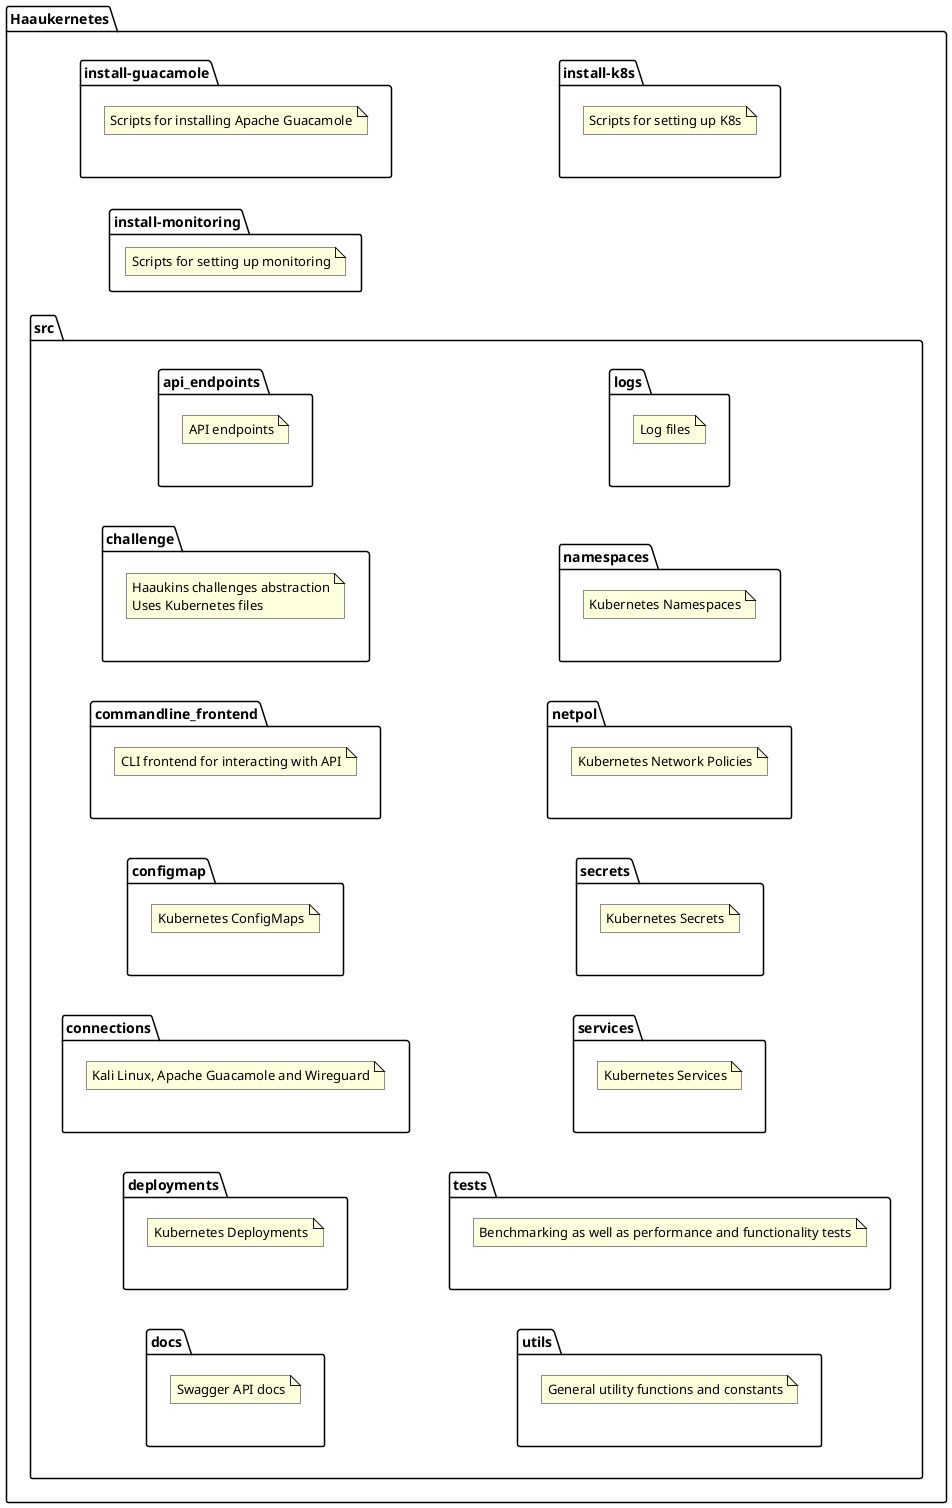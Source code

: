 @startuml Package

left to right direction

'how to text in package?
'https://stackoverflow.com/questions/64036144/how-can-i-add-description-to-plantuml-object-that-contains-another-object
'how to flere kolonner?
'løst med usynlige pile

package Haaukernetes {
    package "install-guacamole" as guac {
        note "Scripts for installing Apache Guacamole" as guacnote
    }
    package "install-k8s" as k8spackage{
        note "Scripts for setting up K8s" as k8snote
    }
    package "install-monitoring"{
        note "Scripts for setting up monitoring" as moninote

    }
    package src {
        package "api_endpoints" as api {
            note "API endpoints" as apinote
        }
        package "challenge" as challenge {
            note "Haaukins challenges abstraction\nUses Kubernetes files" as chalnote
        }
        package "commandline_frontend" as cli {
            note "CLI frontend for interacting with API" as clinote
        }
        package "configmap" as config {
            note "Kubernetes ConfigMaps" as confignote
        }
        package "connections" as conn {
            note "Kali Linux, Apache Guacamole and Wireguard" as connote
        }
        package "deployments" as deploy {
            note "Kubernetes Deployments" as deploynote
        }
        package "docs" as docs{
            note "Swagger API docs" as docsnote
        }
        package "logs" as logs {
            note "Log files" as logsnote
        }   
        package "namespaces" as ns{
            note "Kubernetes Namespaces" as nsnote
        }
        package "netpol" as netpol {
            note "Kubernetes Network Policies" as netpolnote
        }
        package "secrets" as secret {
            note "Kubernetes Secrets" as secretnote
        }
        package "services" as svc {
            note "Kubernetes Services" as svcnote
        }
        package "tests" as tests {
            note "Benchmarking as well as performance and functionality tests" as testnote
        }
        package "utils" as utils {
            note "General utility functions and constants" as utilnote
        }
    }
}

api -[hidden]d-> logs
challenge -[hidden]d-> ns
cli -[hidden]d-> netpol
config -[hidden]d-> secret
conn -[hidden]d-> svc
deploy -[hidden]d-> tests
docs -[hidden]d-> utils
guac -[hidden]d-> k8spackage


@enduml